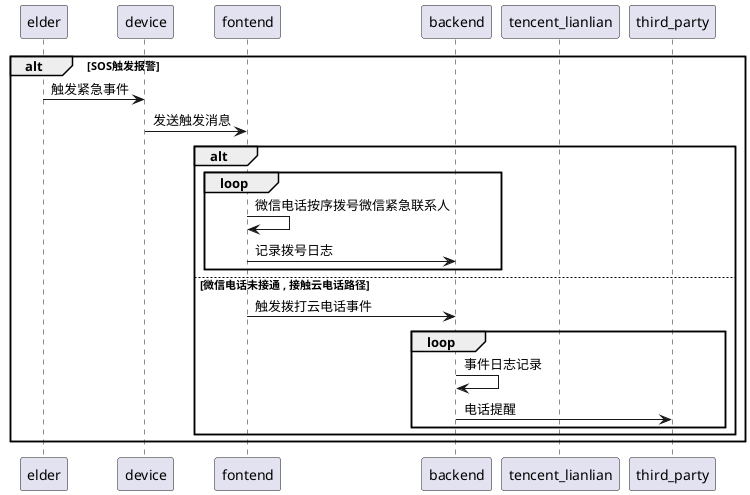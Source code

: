 @startuml
participant elder as e
participant device as d
participant fontend as f
participant backend as b 
participant tencent_lianlian as t  
participant third_party as tp
alt SOS触发报警
e -> d : 触发紧急事件
d -> f : 发送触发消息 
alt 
loop
f -> f : 微信电话按序拨号微信紧急联系人 
f -> b : 记录拨号日志
end 
else 微信电话未接通 , 接触云电话路径
f -> b :  触发拨打云电话事件
loop
b -> b: 事件日志记录
b -> tp : 电话提醒 
end 
end
end




@enduml